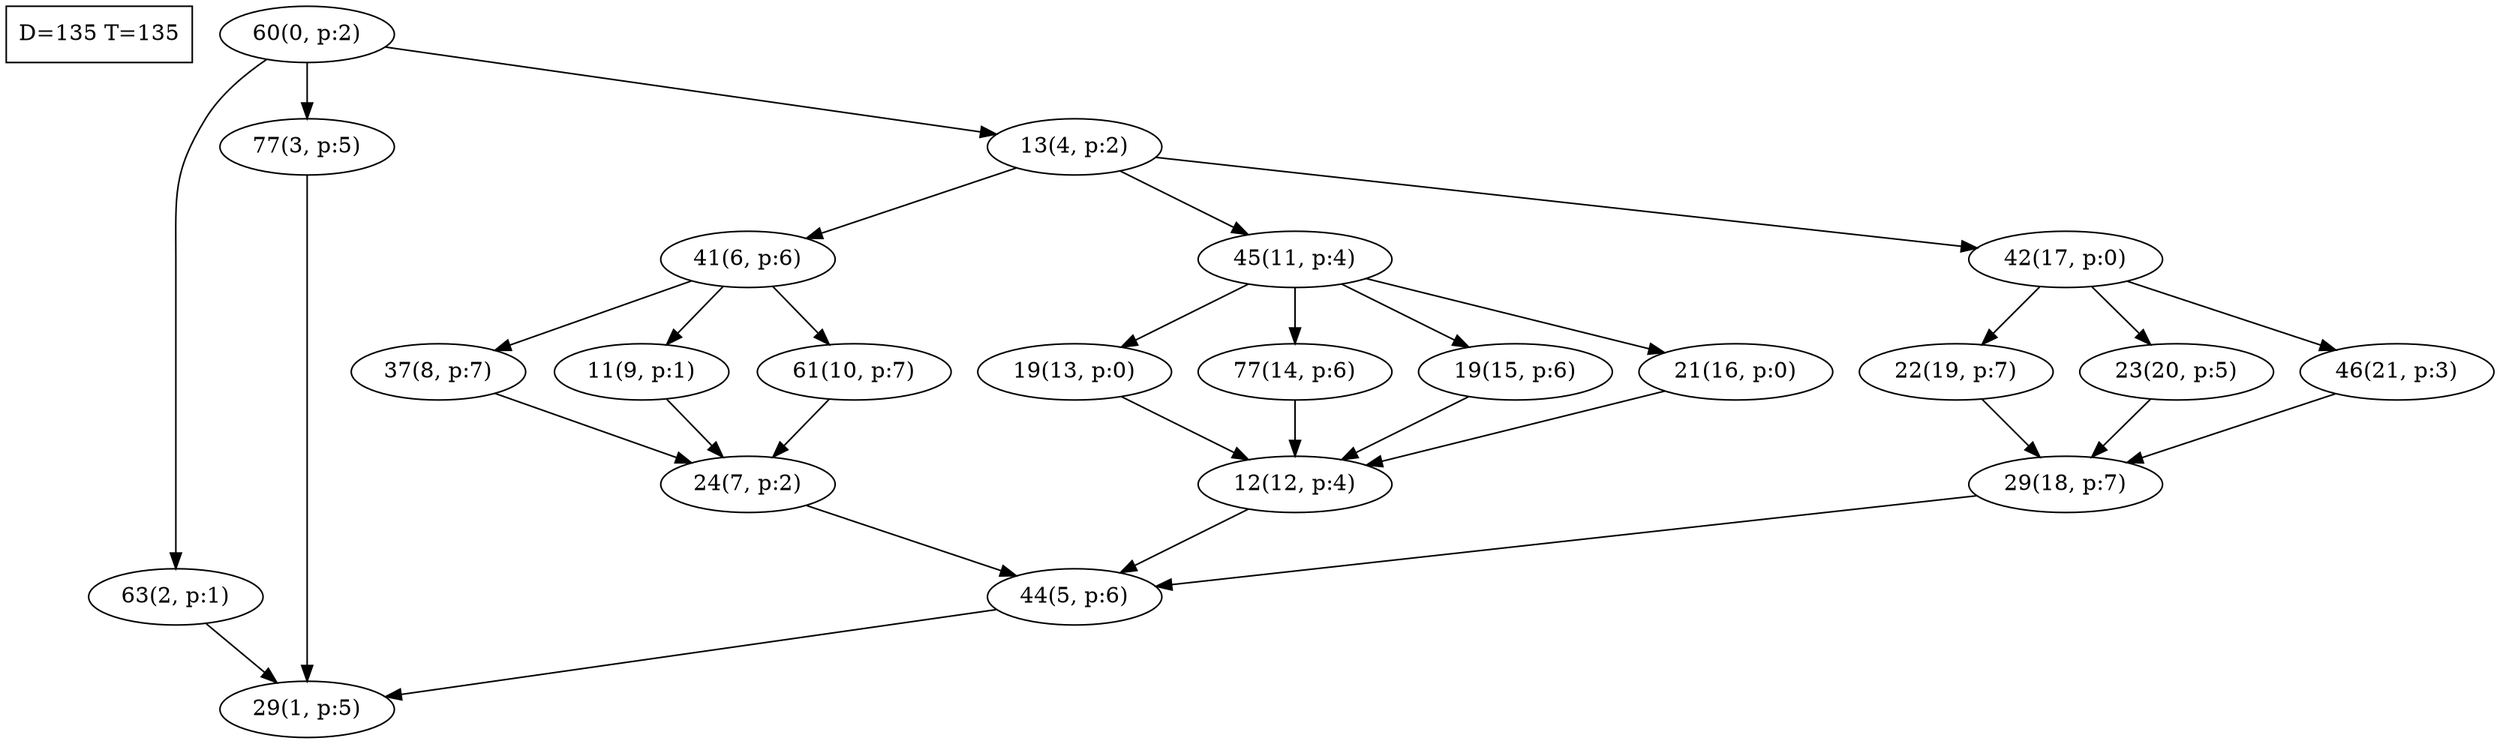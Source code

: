 digraph Task {
i [shape=box, label="D=135 T=135"]; 
0 [label="60(0, p:2)"];
1 [label="29(1, p:5)"];
2 [label="63(2, p:1)"];
3 [label="77(3, p:5)"];
4 [label="13(4, p:2)"];
5 [label="44(5, p:6)"];
6 [label="41(6, p:6)"];
7 [label="24(7, p:2)"];
8 [label="37(8, p:7)"];
9 [label="11(9, p:1)"];
10 [label="61(10, p:7)"];
11 [label="45(11, p:4)"];
12 [label="12(12, p:4)"];
13 [label="19(13, p:0)"];
14 [label="77(14, p:6)"];
15 [label="19(15, p:6)"];
16 [label="21(16, p:0)"];
17 [label="42(17, p:0)"];
18 [label="29(18, p:7)"];
19 [label="22(19, p:7)"];
20 [label="23(20, p:5)"];
21 [label="46(21, p:3)"];
0 -> 2;
0 -> 3;
0 -> 4;
2 -> 1;
3 -> 1;
4 -> 6;
4 -> 11;
4 -> 17;
5 -> 1;
6 -> 8;
6 -> 9;
6 -> 10;
7 -> 5;
8 -> 7;
9 -> 7;
10 -> 7;
11 -> 13;
11 -> 14;
11 -> 15;
11 -> 16;
12 -> 5;
13 -> 12;
14 -> 12;
15 -> 12;
16 -> 12;
17 -> 19;
17 -> 20;
17 -> 21;
18 -> 5;
19 -> 18;
20 -> 18;
21 -> 18;
}